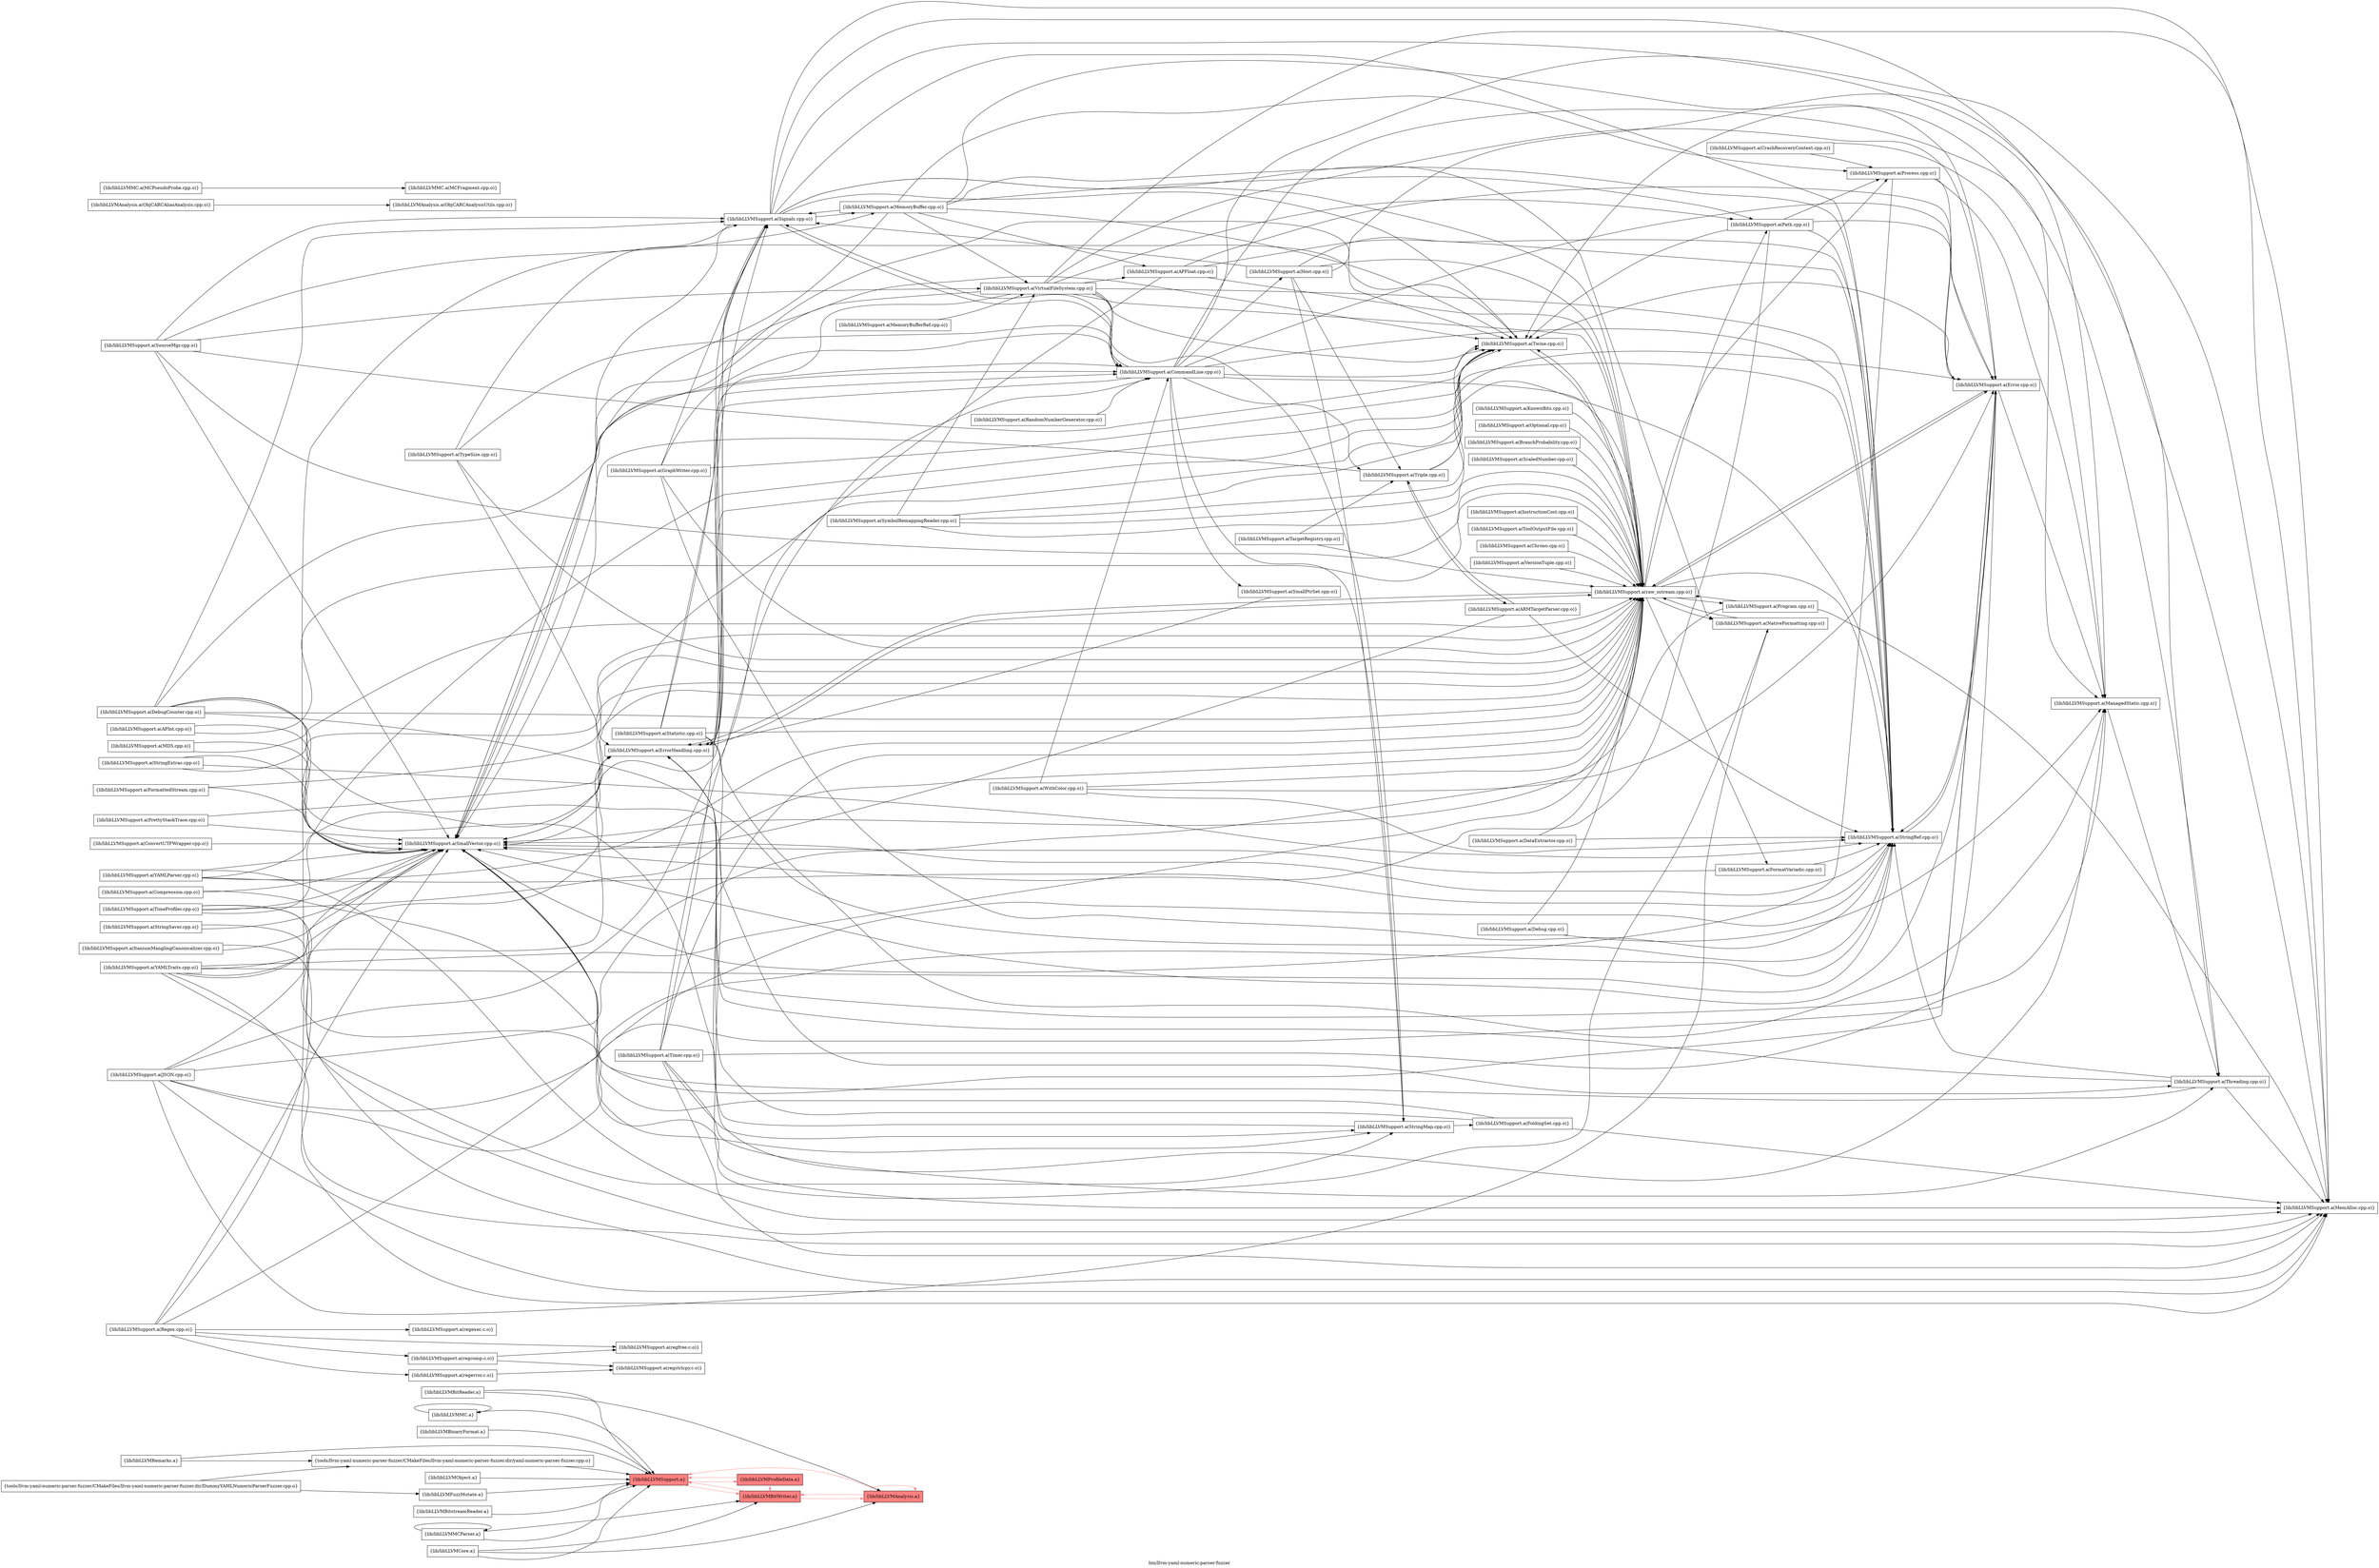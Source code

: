digraph "bin/llvm-yaml-numeric-parser-fuzzer" {
	label="bin/llvm-yaml-numeric-parser-fuzzer";
	rankdir="LR"
	{ rank=same; Node0x564b238471c8;  }
	{ rank=same; Node0x564b23842e48; Node0x564b2383e898;  }
	{ rank=same; Node0x564b2383e398;  }
	{ rank=same; Node0x564b23846a98; Node0x564b23842a88;  }

	Node0x564b238471c8 [shape=record,shape=box,group=0,label="{tools/llvm-yaml-numeric-parser-fuzzer/CMakeFiles/llvm-yaml-numeric-parser-fuzzer.dir/DummyYAMLNumericParserFuzzer.cpp.o}"];
	Node0x564b238471c8 -> Node0x564b23842e48;
	Node0x564b238471c8 -> Node0x564b2383e898;
	Node0x564b23842e48 [shape=record,shape=box,group=0,label="{tools/llvm-yaml-numeric-parser-fuzzer/CMakeFiles/llvm-yaml-numeric-parser-fuzzer.dir/yaml-numeric-parser-fuzzer.cpp.o}"];
	Node0x564b23842e48 -> Node0x564b2383e398;
	Node0x564b2383e898 [shape=record,shape=box,group=0,label="{lib/libLLVMFuzzMutate.a}"];
	Node0x564b2383e898 -> Node0x564b2383e398;
	Node0x564b2383e398 [shape=record,shape=box,style=filled,fillcolor="1.000000 0.5 1",group=1,label="{lib/libLLVMSupport.a}"];
	Node0x564b2383e398 -> Node0x564b23846a98[color="1.000000 0.5 1"];
	Node0x564b2383e398 -> Node0x564b23842a88[color="1.000000 0.5 1"];
	Node0x564b23844c98 [shape=record,shape=box,group=0,label="{lib/libLLVMSupport.a(Regex.cpp.o)}"];
	Node0x564b23844c98 -> Node0x564b23844568;
	Node0x564b23844c98 -> Node0x564b23846458;
	Node0x564b23844c98 -> Node0x564b23846cc8;
	Node0x564b23844c98 -> Node0x564b23847448;
	Node0x564b23844c98 -> Node0x564b23842bc8;
	Node0x564b23844c98 -> Node0x564b2383db78;
	Node0x564b23844c98 -> Node0x564b23841a48;
	Node0x564b23844568 [shape=record,shape=box,group=0,label="{lib/libLLVMSupport.a(SmallVector.cpp.o)}"];
	Node0x564b23844568 -> Node0x564b23840fa8;
	Node0x564b23846458 [shape=record,shape=box,group=0,label="{lib/libLLVMSupport.a(regcomp.c.o)}"];
	Node0x564b23846458 -> Node0x564b23842bc8;
	Node0x564b23846458 -> Node0x564b23843348;
	Node0x564b23846cc8 [shape=record,shape=box,group=0,label="{lib/libLLVMSupport.a(regerror.c.o)}"];
	Node0x564b23846cc8 -> Node0x564b23843348;
	Node0x564b23847448 [shape=record,shape=box,group=0,label="{lib/libLLVMSupport.a(regexec.c.o)}"];
	Node0x564b23842bc8 [shape=record,shape=box,group=0,label="{lib/libLLVMSupport.a(regfree.c.o)}"];
	Node0x564b2383db78 [shape=record,shape=box,group=0,label="{lib/libLLVMSupport.a(StringRef.cpp.o)}"];
	Node0x564b2383db78 -> Node0x564b23844568;
	Node0x564b2383db78 -> Node0x564b2383f478;
	Node0x564b23841a48 [shape=record,shape=box,group=0,label="{lib/libLLVMSupport.a(Twine.cpp.o)}"];
	Node0x564b23841a48 -> Node0x564b23844568;
	Node0x564b23841a48 -> Node0x564b23841318;
	Node0x564b23840fa8 [shape=record,shape=box,group=0,label="{lib/libLLVMSupport.a(ErrorHandling.cpp.o)}"];
	Node0x564b23840fa8 -> Node0x564b23841a48;
	Node0x564b23840fa8 -> Node0x564b23841318;
	Node0x564b23840fa8 -> Node0x564b23842268;
	Node0x564b23841318 [shape=record,shape=box,group=0,label="{lib/libLLVMSupport.a(raw_ostream.cpp.o)}"];
	Node0x564b23841318 -> Node0x564b23844568;
	Node0x564b23841318 -> Node0x564b23840fa8;
	Node0x564b23841318 -> Node0x564b23845698;
	Node0x564b23841318 -> Node0x564b23845d78;
	Node0x564b23841318 -> Node0x564b238439d8;
	Node0x564b23841318 -> Node0x564b23844518;
	Node0x564b23841318 -> Node0x564b2383db78;
	Node0x564b23841318 -> Node0x564b2383f478;
	Node0x564b23841318 -> Node0x564b23841a48;
	Node0x564b23841318 -> Node0x564b23840ff8;
	Node0x564b23842268 [shape=record,shape=box,group=0,label="{lib/libLLVMSupport.a(Signals.cpp.o)}"];
	Node0x564b23842268 -> Node0x564b23844568;
	Node0x564b23842268 -> Node0x564b23840fa8;
	Node0x564b23842268 -> Node0x564b23845698;
	Node0x564b23842268 -> Node0x564b2383dee8;
	Node0x564b23842268 -> Node0x564b2383db78;
	Node0x564b23842268 -> Node0x564b23840148;
	Node0x564b23842268 -> Node0x564b23841a48;
	Node0x564b23842268 -> Node0x564b23841318;
	Node0x564b23842268 -> Node0x564b23841ae8;
	Node0x564b23842268 -> Node0x564b23844838;
	Node0x564b23842268 -> Node0x564b23841a98;
	Node0x564b2383e168 [shape=record,shape=box,group=0,label="{lib/libLLVMSupport.a(Debug.cpp.o)}"];
	Node0x564b2383e168 -> Node0x564b2383dee8;
	Node0x564b2383e168 -> Node0x564b23841318;
	Node0x564b2383dee8 [shape=record,shape=box,group=0,label="{lib/libLLVMSupport.a(ManagedStatic.cpp.o)}"];
	Node0x564b2383dee8 -> Node0x564b23841a98;
	Node0x564b23841a98 [shape=record,shape=box,group=0,label="{lib/libLLVMSupport.a(Threading.cpp.o)}"];
	Node0x564b23841a98 -> Node0x564b23844568;
	Node0x564b23841a98 -> Node0x564b23840fa8;
	Node0x564b23841a98 -> Node0x564b2383db78;
	Node0x564b23841a98 -> Node0x564b23840148;
	Node0x564b23841a98 -> Node0x564b23841a48;
	Node0x564b2383f478 [shape=record,shape=box,group=0,label="{lib/libLLVMSupport.a(Error.cpp.o)}"];
	Node0x564b2383f478 -> Node0x564b23844568;
	Node0x564b2383f478 -> Node0x564b23840fa8;
	Node0x564b2383f478 -> Node0x564b2383dee8;
	Node0x564b2383f478 -> Node0x564b2383db78;
	Node0x564b2383f478 -> Node0x564b23841a48;
	Node0x564b2383f478 -> Node0x564b23841318;
	Node0x564b2383f658 [shape=record,shape=box,group=0,label="{lib/libLLVMSupport.a(APFloat.cpp.o)}"];
	Node0x564b2383f658 -> Node0x564b23844568;
	Node0x564b2383f658 -> Node0x564b2383db78;
	Node0x564b2383f658 -> Node0x564b2383f478;
	Node0x564b2383f658 -> Node0x564b23841318;
	Node0x564b23840e18 [shape=record,shape=box,group=0,label="{lib/libLLVMSupport.a(APInt.cpp.o)}"];
	Node0x564b23840e18 -> Node0x564b23844568;
	Node0x564b23840e18 -> Node0x564b23841318;
	Node0x564b23840dc8 [shape=record,shape=box,group=0,label="{lib/libLLVMSupport.a(FoldingSet.cpp.o)}"];
	Node0x564b23840dc8 -> Node0x564b23844568;
	Node0x564b23840dc8 -> Node0x564b23840fa8;
	Node0x564b23840dc8 -> Node0x564b23840148;
	Node0x564b23840148 [shape=record,shape=box,group=0,label="{lib/libLLVMSupport.a(MemAlloc.cpp.o)}"];
	Node0x564b23845698 [shape=record,shape=box,group=0,label="{lib/libLLVMSupport.a(NativeFormatting.cpp.o)}"];
	Node0x564b23845698 -> Node0x564b23844568;
	Node0x564b23845698 -> Node0x564b23841318;
	Node0x564b23845d78 [shape=record,shape=box,group=0,label="{lib/libLLVMSupport.a(FormatVariadic.cpp.o)}"];
	Node0x564b23845d78 -> Node0x564b23844568;
	Node0x564b23845d78 -> Node0x564b2383db78;
	Node0x564b238439d8 [shape=record,shape=box,group=0,label="{lib/libLLVMSupport.a(Path.cpp.o)}"];
	Node0x564b238439d8 -> Node0x564b23844568;
	Node0x564b238439d8 -> Node0x564b23844518;
	Node0x564b238439d8 -> Node0x564b2383db78;
	Node0x564b238439d8 -> Node0x564b2383f478;
	Node0x564b238439d8 -> Node0x564b23841a48;
	Node0x564b23844518 [shape=record,shape=box,group=0,label="{lib/libLLVMSupport.a(Process.cpp.o)}"];
	Node0x564b23844518 -> Node0x564b23844568;
	Node0x564b23844518 -> Node0x564b2383dee8;
	Node0x564b23844518 -> Node0x564b2383f478;
	Node0x564b23840ff8 [shape=record,shape=box,group=0,label="{lib/libLLVMSupport.a(Program.cpp.o)}"];
	Node0x564b23840ff8 -> Node0x564b23844568;
	Node0x564b23840ff8 -> Node0x564b23840148;
	Node0x564b23840ff8 -> Node0x564b23841318;
	Node0x564b23843348 [shape=record,shape=box,group=0,label="{lib/libLLVMSupport.a(regstrlcpy.c.o)}"];
	Node0x564b238441f8 [shape=record,shape=box,group=0,label="{lib/libLLVMSupport.a(MD5.cpp.o)}"];
	Node0x564b238441f8 -> Node0x564b23844568;
	Node0x564b238441f8 -> Node0x564b23841318;
	Node0x564b23844ce8 [shape=record,shape=box,group=0,label="{lib/libLLVMSupport.a(CrashRecoveryContext.cpp.o)}"];
	Node0x564b23844ce8 -> Node0x564b23844518;
	Node0x564b23844ce8 -> Node0x564b2383dee8;
	Node0x564b2383ed98 [shape=record,shape=box,group=0,label="{lib/libLLVMSupport.a(StringExtras.cpp.o)}"];
	Node0x564b2383ed98 -> Node0x564b23844568;
	Node0x564b2383ed98 -> Node0x564b2383db78;
	Node0x564b2383ed98 -> Node0x564b23841318;
	Node0x564b238400a8 [shape=record,shape=box,group=0,label="{lib/libLLVMSupport.a(StringSaver.cpp.o)}"];
	Node0x564b238400a8 -> Node0x564b23844568;
	Node0x564b238400a8 -> Node0x564b23840148;
	Node0x564b23841ae8 [shape=record,shape=box,group=0,label="{lib/libLLVMSupport.a(CommandLine.cpp.o)}"];
	Node0x564b23841ae8 -> Node0x564b23844568;
	Node0x564b23841ae8 -> Node0x564b23840fa8;
	Node0x564b23841ae8 -> Node0x564b2383dee8;
	Node0x564b23841ae8 -> Node0x564b2383db78;
	Node0x564b23841ae8 -> Node0x564b2383f478;
	Node0x564b23841ae8 -> Node0x564b23840148;
	Node0x564b23841ae8 -> Node0x564b23841a48;
	Node0x564b23841ae8 -> Node0x564b23841318;
	Node0x564b23841ae8 -> Node0x564b23842268;
	Node0x564b23841ae8 -> Node0x564b238413b8;
	Node0x564b23841ae8 -> Node0x564b23844ab8;
	Node0x564b23841ae8 -> Node0x564b23842808;
	Node0x564b23841ae8 -> Node0x564b23843488;
	Node0x564b23844838 [shape=record,shape=box,group=0,label="{lib/libLLVMSupport.a(MemoryBuffer.cpp.o)}"];
	Node0x564b23844838 -> Node0x564b23844568;
	Node0x564b23844838 -> Node0x564b238439d8;
	Node0x564b23844838 -> Node0x564b23844518;
	Node0x564b23844838 -> Node0x564b2383db78;
	Node0x564b23844838 -> Node0x564b2383f658;
	Node0x564b23844838 -> Node0x564b2383f478;
	Node0x564b23844838 -> Node0x564b23841a48;
	Node0x564b23844838 -> Node0x564b23842268;
	Node0x564b23844838 -> Node0x564b23844158;
	Node0x564b238413b8 [shape=record,shape=box,group=0,label="{lib/libLLVMSupport.a(SmallPtrSet.cpp.o)}"];
	Node0x564b238413b8 -> Node0x564b23840fa8;
	Node0x564b23844ab8 [shape=record,shape=box,group=0,label="{lib/libLLVMSupport.a(StringMap.cpp.o)}"];
	Node0x564b23844ab8 -> Node0x564b23840fa8;
	Node0x564b23844ab8 -> Node0x564b23840dc8;
	Node0x564b23842808 [shape=record,shape=box,group=0,label="{lib/libLLVMSupport.a(Host.cpp.o)}"];
	Node0x564b23842808 -> Node0x564b2383db78;
	Node0x564b23842808 -> Node0x564b23840148;
	Node0x564b23842808 -> Node0x564b23841318;
	Node0x564b23842808 -> Node0x564b23842268;
	Node0x564b23842808 -> Node0x564b23844ab8;
	Node0x564b23842808 -> Node0x564b23843488;
	Node0x564b23843488 [shape=record,shape=box,group=0,label="{lib/libLLVMSupport.a(Triple.cpp.o)}"];
	Node0x564b23843488 -> Node0x564b23844568;
	Node0x564b23843488 -> Node0x564b2383db78;
	Node0x564b23843488 -> Node0x564b23841a48;
	Node0x564b23843488 -> Node0x564b23842088;
	Node0x564b23844158 [shape=record,shape=box,group=0,label="{lib/libLLVMSupport.a(VirtualFileSystem.cpp.o)}"];
	Node0x564b23844158 -> Node0x564b23844568;
	Node0x564b23844158 -> Node0x564b23840fa8;
	Node0x564b23844158 -> Node0x564b238439d8;
	Node0x564b23844158 -> Node0x564b2383db78;
	Node0x564b23844158 -> Node0x564b2383f658;
	Node0x564b23844158 -> Node0x564b2383f478;
	Node0x564b23844158 -> Node0x564b23840148;
	Node0x564b23844158 -> Node0x564b23841a48;
	Node0x564b23844158 -> Node0x564b23841318;
	Node0x564b23844158 -> Node0x564b23841ae8;
	Node0x564b23844158 -> Node0x564b23844ab8;
	Node0x564b23842718 [shape=record,shape=box,group=0,label="{lib/libLLVMSupport.a(YAMLParser.cpp.o)}"];
	Node0x564b23842718 -> Node0x564b23844568;
	Node0x564b23842718 -> Node0x564b23840fa8;
	Node0x564b23842718 -> Node0x564b2383db78;
	Node0x564b23842718 -> Node0x564b23840148;
	Node0x564b23842718 -> Node0x564b23841318;
	Node0x564b23844428 [shape=record,shape=box,group=0,label="{lib/libLLVMSupport.a(SourceMgr.cpp.o)}"];
	Node0x564b23844428 -> Node0x564b23844568;
	Node0x564b23844428 -> Node0x564b23841a48;
	Node0x564b23844428 -> Node0x564b23841318;
	Node0x564b23844428 -> Node0x564b23842268;
	Node0x564b23844428 -> Node0x564b23844158;
	Node0x564b23844428 -> Node0x564b23844838;
	Node0x564b23843c58 [shape=record,shape=box,group=0,label="{lib/libLLVMSupport.a(WithColor.cpp.o)}"];
	Node0x564b23843c58 -> Node0x564b2383db78;
	Node0x564b23843c58 -> Node0x564b2383f478;
	Node0x564b23843c58 -> Node0x564b23841318;
	Node0x564b23843c58 -> Node0x564b23841ae8;
	Node0x564b23842e98 [shape=record,shape=box,group=0,label="{lib/libLLVMSupport.a(ConvertUTFWrapper.cpp.o)}"];
	Node0x564b23842e98 -> Node0x564b23844568;
	Node0x564b23842088 [shape=record,shape=box,group=0,label="{lib/libLLVMSupport.a(ARMTargetParser.cpp.o)}"];
	Node0x564b23842088 -> Node0x564b23844568;
	Node0x564b23842088 -> Node0x564b2383db78;
	Node0x564b23842088 -> Node0x564b23843488;
	Node0x564b23846a98 [shape=record,shape=box,style=filled,fillcolor="1.000000 0.5 1",group=1,label="{lib/libLLVMBitWriter.a}"];
	Node0x564b23846a98 -> Node0x564b2383e398[color="1.000000 0.5 1"];
	Node0x564b23846a98 -> Node0x564b23846098[color="1.000000 0.5 1"];
	Node0x564b23846098 [shape=record,shape=box,style=filled,fillcolor="1.000000 0.5 1",group=1,label="{lib/libLLVMAnalysis.a}"];
	Node0x564b23846098 -> Node0x564b2383e398[color="1.000000 0.5 1"];
	Node0x564b23846098 -> Node0x564b23846098[color="1.000000 0.5 1"];
	Node0x564b23846098 -> Node0x564b23846a98[color="1.000000 0.5 1"];
	Node0x564b23845918 [shape=record,shape=box,group=0,label="{lib/libLLVMSupport.a(TargetRegistry.cpp.o)}"];
	Node0x564b23845918 -> Node0x564b23841318;
	Node0x564b23845918 -> Node0x564b23843488;
	Node0x564b2383dad8 [shape=record,shape=box,group=0,label="{lib/libLLVMSupport.a(TypeSize.cpp.o)}"];
	Node0x564b2383dad8 -> Node0x564b23840fa8;
	Node0x564b2383dad8 -> Node0x564b23841318;
	Node0x564b2383dad8 -> Node0x564b23842268;
	Node0x564b2383dad8 -> Node0x564b23841ae8;
	Node0x564b23844e28 [shape=record,shape=box,group=0,label="{lib/libLLVMSupport.a(KnownBits.cpp.o)}"];
	Node0x564b23844e28 -> Node0x564b23841318;
	Node0x564b23842768 [shape=record,shape=box,group=0,label="{lib/libLLVMSupport.a(Optional.cpp.o)}"];
	Node0x564b23842768 -> Node0x564b23841318;
	Node0x564b23840328 [shape=record,shape=box,group=0,label="{lib/libLLVMSupport.a(GraphWriter.cpp.o)}"];
	Node0x564b23840328 -> Node0x564b2383db78;
	Node0x564b23840328 -> Node0x564b23841a48;
	Node0x564b23840328 -> Node0x564b23841318;
	Node0x564b23840328 -> Node0x564b23842268;
	Node0x564b23840328 -> Node0x564b23841ae8;
	Node0x564b23841d68 [shape=record,shape=box,group=0,label="{lib/libLLVMSupport.a(BranchProbability.cpp.o)}"];
	Node0x564b23841d68 -> Node0x564b23841318;
	Node0x564b2383e4d8 [shape=record,shape=box,group=0,label="{lib/libLLVMSupport.a(ScaledNumber.cpp.o)}"];
	Node0x564b2383e4d8 -> Node0x564b23841318;
	Node0x564b23842b78 [shape=record,shape=box,group=0,label="{lib/libLLVMAnalysis.a(ObjCARCAliasAnalysis.cpp.o)}"];
	Node0x564b23842b78 -> Node0x564b23842f38;
	Node0x564b23842f38 [shape=record,shape=box,group=0,label="{lib/libLLVMAnalysis.a(ObjCARCAnalysisUtils.cpp.o)}"];
	Node0x564b23846958 [shape=record,shape=box,group=0,label="{lib/libLLVMSupport.a(Statistic.cpp.o)}"];
	Node0x564b23846958 -> Node0x564b2383dee8;
	Node0x564b23846958 -> Node0x564b23841318;
	Node0x564b23846958 -> Node0x564b23842268;
	Node0x564b23846958 -> Node0x564b23841ae8;
	Node0x564b23846958 -> Node0x564b23841a98;
	Node0x564b23847678 [shape=record,shape=box,group=0,label="{lib/libLLVMSupport.a(Timer.cpp.o)}"];
	Node0x564b23847678 -> Node0x564b2383dee8;
	Node0x564b23847678 -> Node0x564b23840148;
	Node0x564b23847678 -> Node0x564b23841318;
	Node0x564b23847678 -> Node0x564b23842268;
	Node0x564b23847678 -> Node0x564b23841ae8;
	Node0x564b23847678 -> Node0x564b23844ab8;
	Node0x564b23847678 -> Node0x564b23841a98;
	Node0x564b2383d8f8 [shape=record,shape=box,group=0,label="{lib/libLLVMSupport.a(DebugCounter.cpp.o)}"];
	Node0x564b2383d8f8 -> Node0x564b23844568;
	Node0x564b2383d8f8 -> Node0x564b2383dee8;
	Node0x564b2383d8f8 -> Node0x564b2383db78;
	Node0x564b2383d8f8 -> Node0x564b23840148;
	Node0x564b2383d8f8 -> Node0x564b23841318;
	Node0x564b2383d8f8 -> Node0x564b23842268;
	Node0x564b2383d8f8 -> Node0x564b23841ae8;
	Node0x564b23843fc8 [shape=record,shape=box,group=0,label="{lib/libLLVMObject.a}"];
	Node0x564b23843fc8 -> Node0x564b2383e398;
	Node0x564b23844298 [shape=record,shape=box,group=0,label="{lib/libLLVMBitReader.a}"];
	Node0x564b23844298 -> Node0x564b2383e398;
	Node0x564b23844298 -> Node0x564b23846098;
	Node0x564b2383d7b8 [shape=record,shape=box,group=0,label="{lib/libLLVMSupport.a(MemoryBufferRef.cpp.o)}"];
	Node0x564b2383d7b8 -> Node0x564b23844158;
	Node0x564b238447e8 [shape=record,shape=box,group=0,label="{lib/libLLVMMCParser.a}"];
	Node0x564b238447e8 -> Node0x564b2383e398;
	Node0x564b238447e8 -> Node0x564b238447e8;
	Node0x564b238447e8 -> Node0x564b23846a98;
	Node0x564b23842a88 [shape=record,shape=box,style=filled,fillcolor="1.000000 0.5 1",group=1,label="{lib/libLLVMProfileData.a}"];
	Node0x564b23842a88 -> Node0x564b2383e398[color="1.000000 0.5 1"];
	Node0x564b23842a88 -> Node0x564b23846a98[color="1.000000 0.5 1"];
	Node0x564b238442e8 [shape=record,shape=box,group=0,label="{lib/libLLVMSupport.a(Compression.cpp.o)}"];
	Node0x564b238442e8 -> Node0x564b23844568;
	Node0x564b238442e8 -> Node0x564b2383f478;
	Node0x564b2383d808 [shape=record,shape=box,group=0,label="{lib/libLLVMSupport.a(ItaniumManglingCanonicalizer.cpp.o)}"];
	Node0x564b2383d808 -> Node0x564b23844568;
	Node0x564b2383d808 -> Node0x564b23840148;
	Node0x564b2383f108 [shape=record,shape=box,group=0,label="{lib/libLLVMSupport.a(SymbolRemappingReader.cpp.o)}"];
	Node0x564b2383f108 -> Node0x564b2383db78;
	Node0x564b2383f108 -> Node0x564b2383f478;
	Node0x564b2383f108 -> Node0x564b23841a48;
	Node0x564b2383f108 -> Node0x564b23841318;
	Node0x564b2383f108 -> Node0x564b23844158;
	Node0x564b238401e8 [shape=record,shape=box,group=0,label="{lib/libLLVMSupport.a(DataExtractor.cpp.o)}"];
	Node0x564b238401e8 -> Node0x564b2383db78;
	Node0x564b238401e8 -> Node0x564b23841318;
	Node0x564b23842ee8 [shape=record,shape=box,group=0,label="{lib/libLLVMCore.a}"];
	Node0x564b23842ee8 -> Node0x564b2383e398;
	Node0x564b23842ee8 -> Node0x564b23846098;
	Node0x564b23842ee8 -> Node0x564b23846a98;
	Node0x564b238438e8 [shape=record,shape=box,group=0,label="{lib/libLLVMSupport.a(FormattedStream.cpp.o)}"];
	Node0x564b238438e8 -> Node0x564b23844568;
	Node0x564b238438e8 -> Node0x564b23841318;
	Node0x564b238458c8 [shape=record,shape=box,group=0,label="{lib/libLLVMSupport.a(InstructionCost.cpp.o)}"];
	Node0x564b238458c8 -> Node0x564b23841318;
	Node0x564b238463b8 [shape=record,shape=box,group=0,label="{lib/libLLVMSupport.a(ToolOutputFile.cpp.o)}"];
	Node0x564b238463b8 -> Node0x564b23841318;
	Node0x564b23847268 [shape=record,shape=box,group=0,label="{lib/libLLVMSupport.a(PrettyStackTrace.cpp.o)}"];
	Node0x564b23847268 -> Node0x564b23844568;
	Node0x564b23847268 -> Node0x564b23841318;
	Node0x564b23846728 [shape=record,shape=box,group=0,label="{lib/libLLVMSupport.a(Chrono.cpp.o)}"];
	Node0x564b23846728 -> Node0x564b23841318;
	Node0x564b23846b38 [shape=record,shape=box,group=0,label="{lib/libLLVMSupport.a(TimeProfiler.cpp.o)}"];
	Node0x564b23846b38 -> Node0x564b23844568;
	Node0x564b23846b38 -> Node0x564b23840148;
	Node0x564b23846b38 -> Node0x564b23841a48;
	Node0x564b23846b38 -> Node0x564b23841318;
	Node0x564b23846b38 -> Node0x564b23844ab8;
	Node0x564b23845e18 [shape=record,shape=box,group=0,label="{lib/libLLVMSupport.a(JSON.cpp.o)}"];
	Node0x564b23845e18 -> Node0x564b23844568;
	Node0x564b23845e18 -> Node0x564b23845698;
	Node0x564b23845e18 -> Node0x564b2383db78;
	Node0x564b23845e18 -> Node0x564b2383f478;
	Node0x564b23845e18 -> Node0x564b23840148;
	Node0x564b23845e18 -> Node0x564b23841a48;
	Node0x564b23845e18 -> Node0x564b23841318;
	Node0x564b2383e208 [shape=record,shape=box,group=0,label="{lib/libLLVMSupport.a(RandomNumberGenerator.cpp.o)}"];
	Node0x564b2383e208 -> Node0x564b23841ae8;
	Node0x564b23843938 [shape=record,shape=box,group=0,label="{lib/libLLVMRemarks.a}"];
	Node0x564b23843938 -> Node0x564b2383e398;
	Node0x564b23843938 -> Node0x564b23842e48;
	Node0x564b23841188 [shape=record,shape=box,group=0,label="{lib/libLLVMSupport.a(YAMLTraits.cpp.o)}"];
	Node0x564b23841188 -> Node0x564b23844568;
	Node0x564b23841188 -> Node0x564b23840fa8;
	Node0x564b23841188 -> Node0x564b2383db78;
	Node0x564b23841188 -> Node0x564b23840148;
	Node0x564b23841188 -> Node0x564b23841a48;
	Node0x564b23841188 -> Node0x564b23841318;
	Node0x564b23841188 -> Node0x564b23844ab8;
	Node0x564b23841908 [shape=record,shape=box,group=0,label="{lib/libLLVMSupport.a(VersionTuple.cpp.o)}"];
	Node0x564b23841908 -> Node0x564b23841318;
	Node0x564b23843438 [shape=record,shape=box,group=0,label="{lib/libLLVMBitstreamReader.a}"];
	Node0x564b23843438 -> Node0x564b2383e398;
	Node0x564b23841ef8 [shape=record,shape=box,group=0,label="{lib/libLLVMMC.a}"];
	Node0x564b23841ef8 -> Node0x564b2383e398;
	Node0x564b23841ef8 -> Node0x564b23841ef8;
	Node0x564b23841228 [shape=record,shape=box,group=0,label="{lib/libLLVMMC.a(MCPseudoProbe.cpp.o)}"];
	Node0x564b23841228 -> Node0x564b23844f68;
	Node0x564b23844f68 [shape=record,shape=box,group=0,label="{lib/libLLVMMC.a(MCFragment.cpp.o)}"];
	Node0x564b238423f8 [shape=record,shape=box,group=0,label="{lib/libLLVMBinaryFormat.a}"];
	Node0x564b238423f8 -> Node0x564b2383e398;
}
